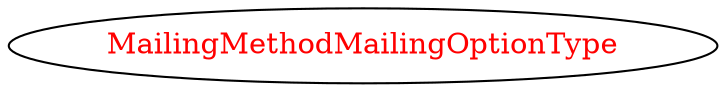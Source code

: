 digraph dependencyGraph {
 concentrate=true;
 ranksep="2.0";
 rankdir="LR"; 
 splines="ortho";
"MailingMethodMailingOptionType" [fontcolor="red"];
}